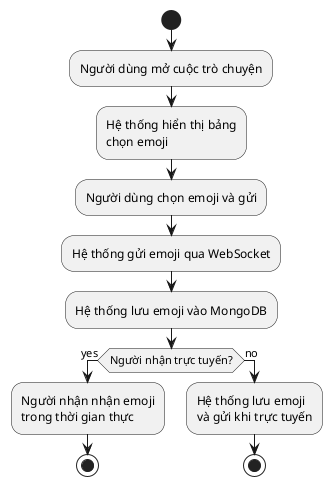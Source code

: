 @startuml
start
:Người dùng mở cuộc trò chuyện;
:Hệ thống hiển thị bảng\nchọn emoji;
:Người dùng chọn emoji và gửi;
:Hệ thống gửi emoji qua WebSocket;
:Hệ thống lưu emoji vào MongoDB;

if (Người nhận trực tuyến?) then (yes)
    :Người nhận nhận emoji\ntrong thời gian thực;
    stop
else (no)
    :Hệ thống lưu emoji\nvà gửi khi trực tuyến;
    stop
endif

@enduml